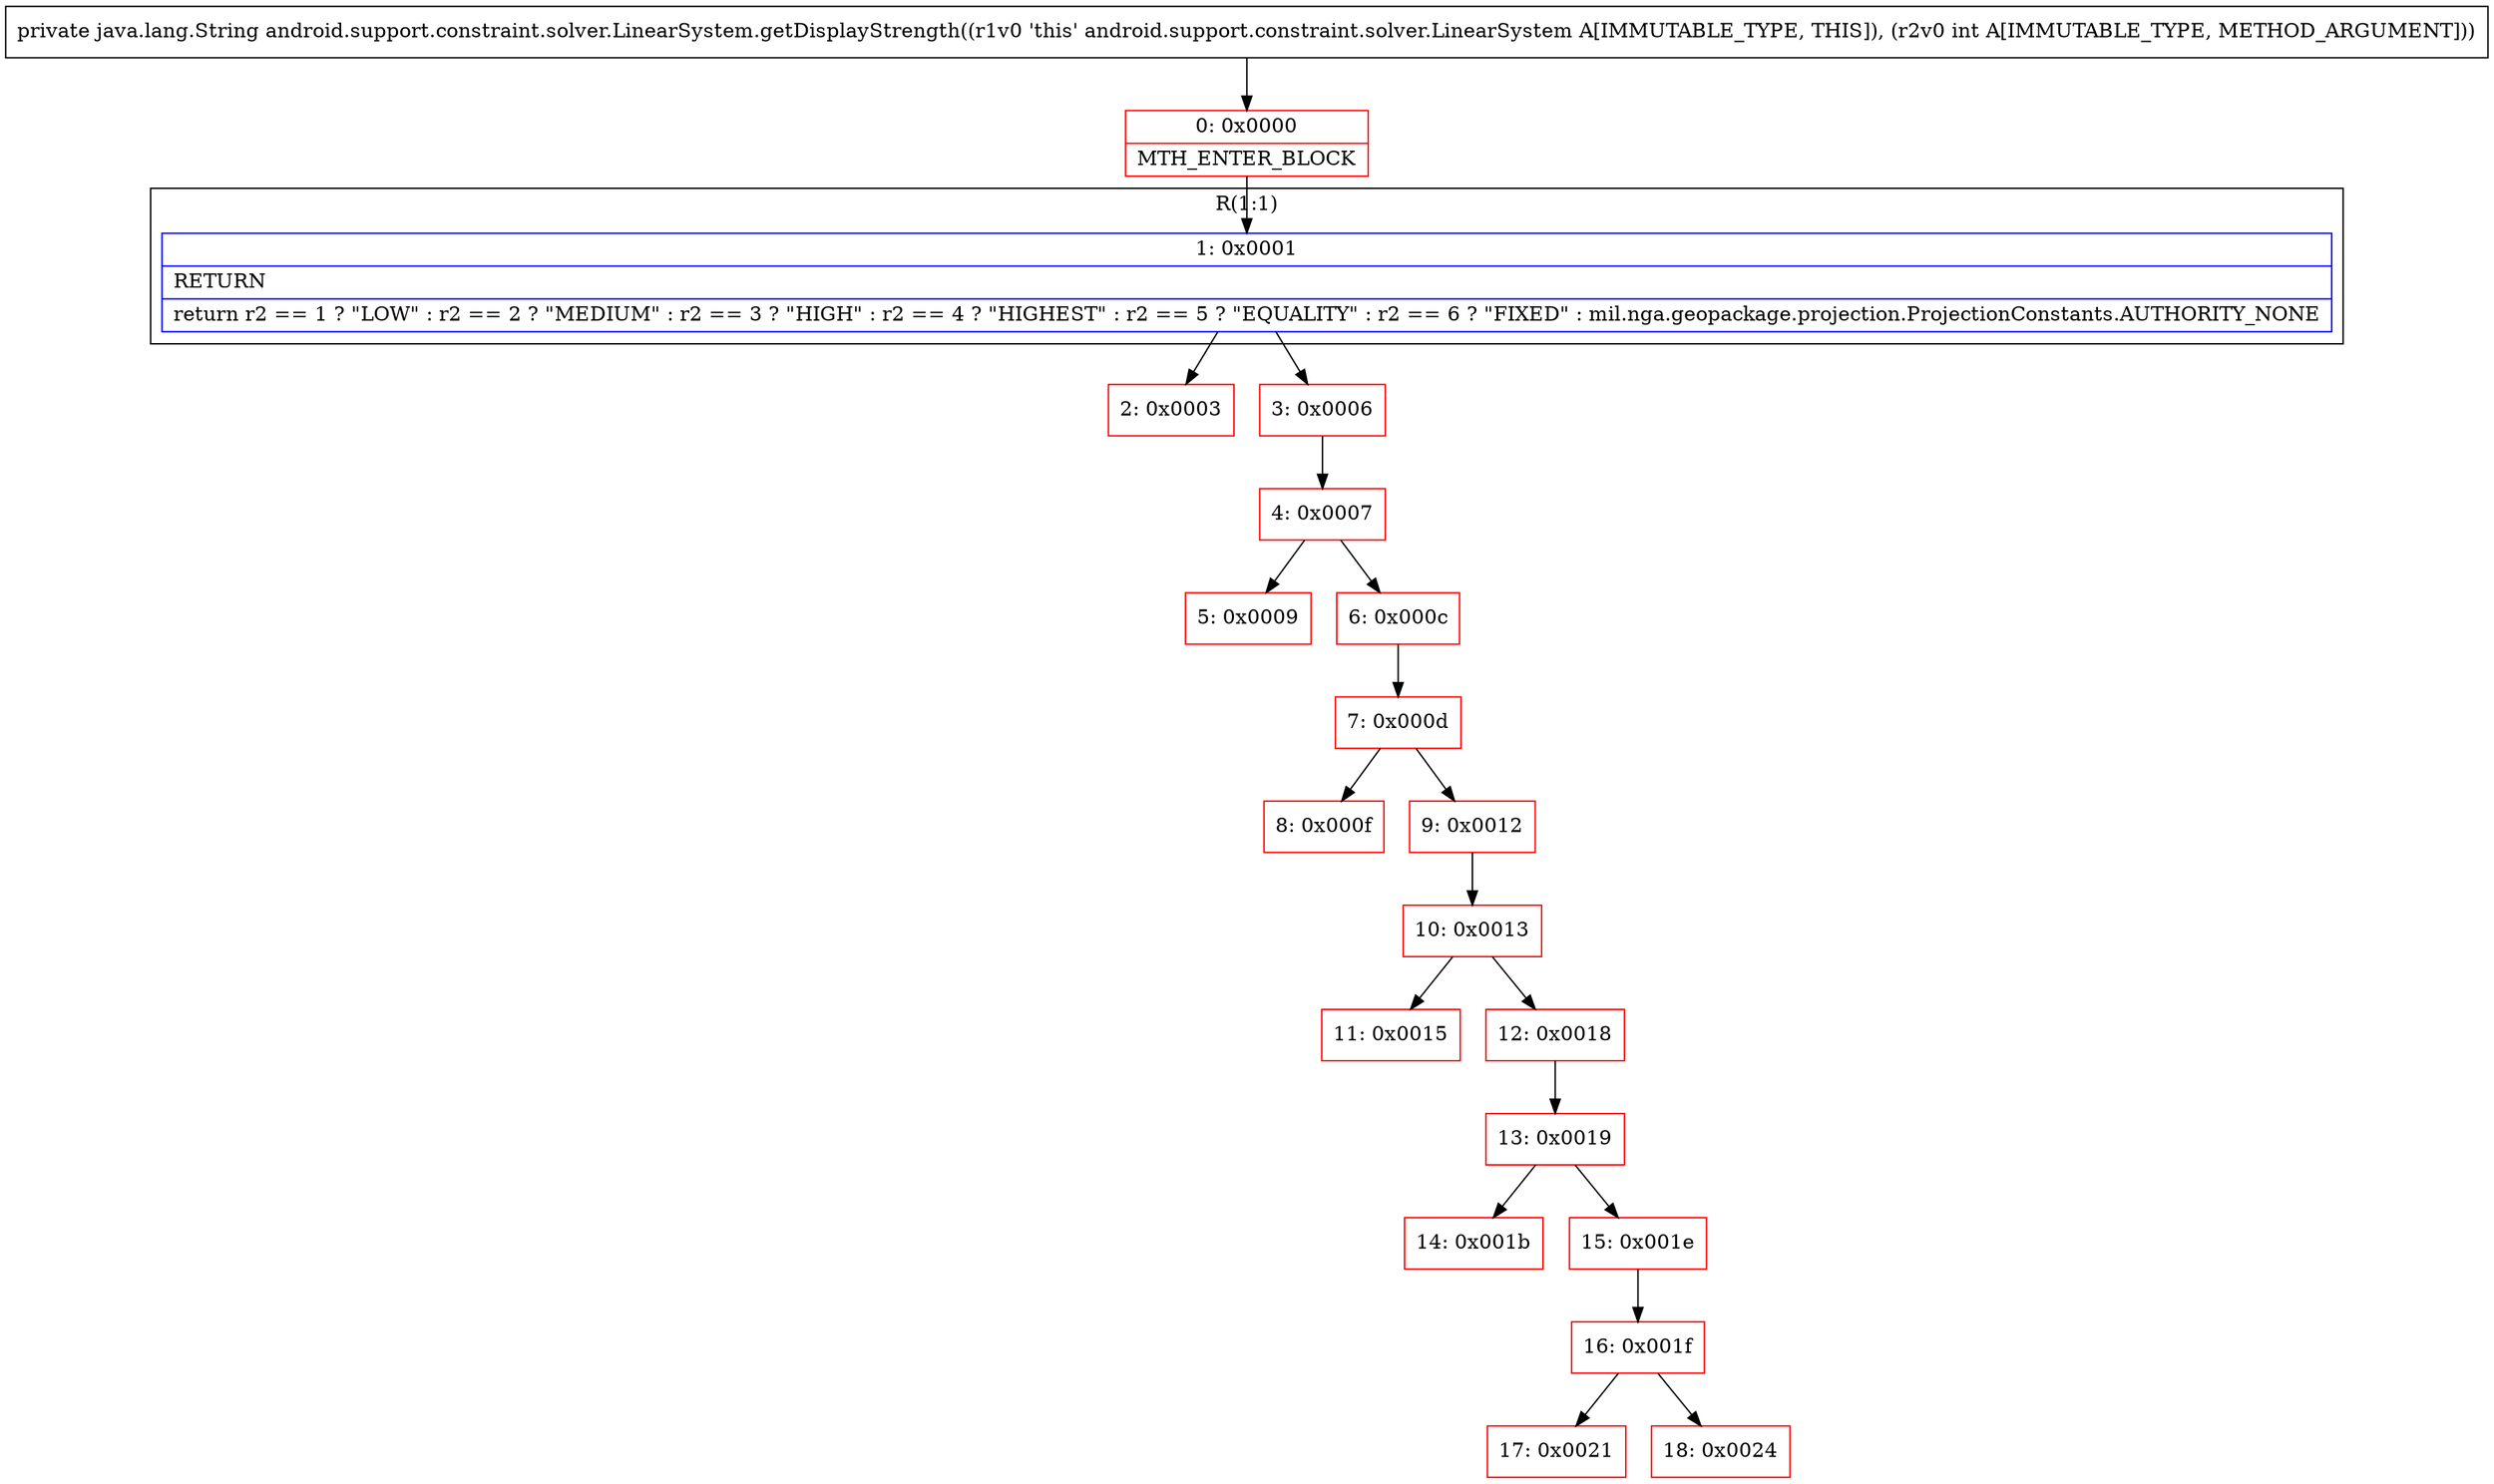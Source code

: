 digraph "CFG forandroid.support.constraint.solver.LinearSystem.getDisplayStrength(I)Ljava\/lang\/String;" {
subgraph cluster_Region_1961582472 {
label = "R(1:1)";
node [shape=record,color=blue];
Node_1 [shape=record,label="{1\:\ 0x0001|RETURN\l|return r2 == 1 ? \"LOW\" : r2 == 2 ? \"MEDIUM\" : r2 == 3 ? \"HIGH\" : r2 == 4 ? \"HIGHEST\" : r2 == 5 ? \"EQUALITY\" : r2 == 6 ? \"FIXED\" : mil.nga.geopackage.projection.ProjectionConstants.AUTHORITY_NONE\l}"];
}
Node_0 [shape=record,color=red,label="{0\:\ 0x0000|MTH_ENTER_BLOCK\l}"];
Node_2 [shape=record,color=red,label="{2\:\ 0x0003}"];
Node_3 [shape=record,color=red,label="{3\:\ 0x0006}"];
Node_4 [shape=record,color=red,label="{4\:\ 0x0007}"];
Node_5 [shape=record,color=red,label="{5\:\ 0x0009}"];
Node_6 [shape=record,color=red,label="{6\:\ 0x000c}"];
Node_7 [shape=record,color=red,label="{7\:\ 0x000d}"];
Node_8 [shape=record,color=red,label="{8\:\ 0x000f}"];
Node_9 [shape=record,color=red,label="{9\:\ 0x0012}"];
Node_10 [shape=record,color=red,label="{10\:\ 0x0013}"];
Node_11 [shape=record,color=red,label="{11\:\ 0x0015}"];
Node_12 [shape=record,color=red,label="{12\:\ 0x0018}"];
Node_13 [shape=record,color=red,label="{13\:\ 0x0019}"];
Node_14 [shape=record,color=red,label="{14\:\ 0x001b}"];
Node_15 [shape=record,color=red,label="{15\:\ 0x001e}"];
Node_16 [shape=record,color=red,label="{16\:\ 0x001f}"];
Node_17 [shape=record,color=red,label="{17\:\ 0x0021}"];
Node_18 [shape=record,color=red,label="{18\:\ 0x0024}"];
MethodNode[shape=record,label="{private java.lang.String android.support.constraint.solver.LinearSystem.getDisplayStrength((r1v0 'this' android.support.constraint.solver.LinearSystem A[IMMUTABLE_TYPE, THIS]), (r2v0 int A[IMMUTABLE_TYPE, METHOD_ARGUMENT])) }"];
MethodNode -> Node_0;
Node_1 -> Node_2;
Node_1 -> Node_3;
Node_0 -> Node_1;
Node_3 -> Node_4;
Node_4 -> Node_5;
Node_4 -> Node_6;
Node_6 -> Node_7;
Node_7 -> Node_8;
Node_7 -> Node_9;
Node_9 -> Node_10;
Node_10 -> Node_11;
Node_10 -> Node_12;
Node_12 -> Node_13;
Node_13 -> Node_14;
Node_13 -> Node_15;
Node_15 -> Node_16;
Node_16 -> Node_17;
Node_16 -> Node_18;
}

